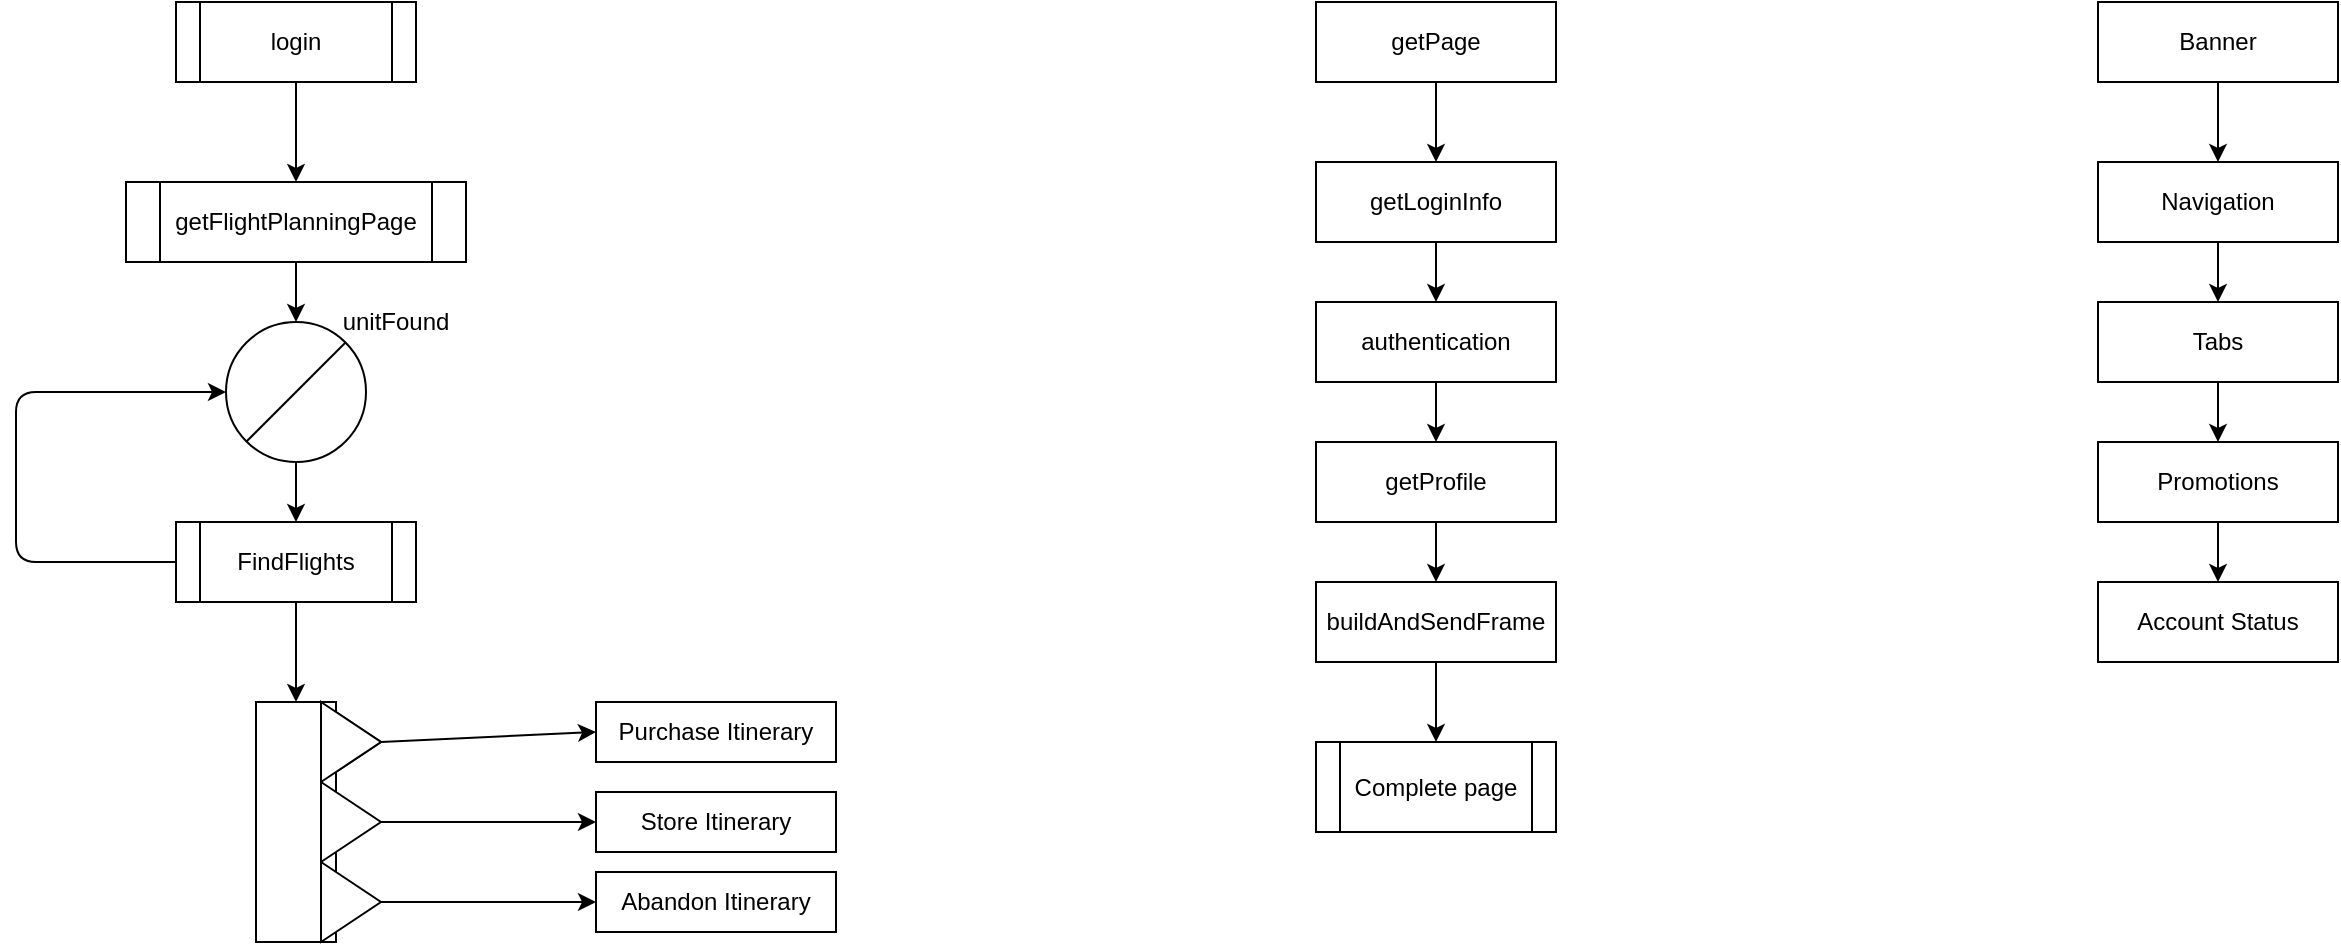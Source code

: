 <mxfile version="13.1.3" type="github">
  <diagram id="MWAZuNQnPdiUvMFmahfH" name="Page-1">
    <mxGraphModel dx="1422" dy="794" grid="1" gridSize="10" guides="1" tooltips="1" connect="1" arrows="1" fold="1" page="1" pageScale="1" pageWidth="827" pageHeight="1169" math="0" shadow="0">
      <root>
        <mxCell id="0" />
        <mxCell id="1" parent="0" />
        <mxCell id="C99Ik20CHEjqes2E2seW-1" value="login" style="shape=process;whiteSpace=wrap;html=1;backgroundOutline=1;" vertex="1" parent="1">
          <mxGeometry x="280" y="120" width="120" height="40" as="geometry" />
        </mxCell>
        <mxCell id="C99Ik20CHEjqes2E2seW-2" value="getFlightPlanningPage" style="shape=process;whiteSpace=wrap;html=1;backgroundOutline=1;" vertex="1" parent="1">
          <mxGeometry x="255" y="210" width="170" height="40" as="geometry" />
        </mxCell>
        <mxCell id="C99Ik20CHEjqes2E2seW-3" value="" style="ellipse;whiteSpace=wrap;html=1;aspect=fixed;" vertex="1" parent="1">
          <mxGeometry x="305" y="280" width="70" height="70" as="geometry" />
        </mxCell>
        <mxCell id="C99Ik20CHEjqes2E2seW-4" value="" style="endArrow=none;html=1;exitX=0;exitY=1;exitDx=0;exitDy=0;entryX=1;entryY=0;entryDx=0;entryDy=0;" edge="1" parent="1" source="C99Ik20CHEjqes2E2seW-3" target="C99Ik20CHEjqes2E2seW-3">
          <mxGeometry width="50" height="50" relative="1" as="geometry">
            <mxPoint x="390" y="430" as="sourcePoint" />
            <mxPoint x="440" y="380" as="targetPoint" />
          </mxGeometry>
        </mxCell>
        <mxCell id="C99Ik20CHEjqes2E2seW-5" value="" style="endArrow=classic;html=1;exitX=0.5;exitY=1;exitDx=0;exitDy=0;entryX=0.5;entryY=0;entryDx=0;entryDy=0;" edge="1" parent="1" source="C99Ik20CHEjqes2E2seW-1" target="C99Ik20CHEjqes2E2seW-2">
          <mxGeometry width="50" height="50" relative="1" as="geometry">
            <mxPoint x="90" y="220" as="sourcePoint" />
            <mxPoint x="140" y="170" as="targetPoint" />
          </mxGeometry>
        </mxCell>
        <mxCell id="C99Ik20CHEjqes2E2seW-6" value="" style="endArrow=classic;html=1;exitX=0.5;exitY=1;exitDx=0;exitDy=0;entryX=0.5;entryY=0;entryDx=0;entryDy=0;" edge="1" parent="1" source="C99Ik20CHEjqes2E2seW-2" target="C99Ik20CHEjqes2E2seW-3">
          <mxGeometry width="50" height="50" relative="1" as="geometry">
            <mxPoint x="140" y="370" as="sourcePoint" />
            <mxPoint x="190" y="320" as="targetPoint" />
          </mxGeometry>
        </mxCell>
        <mxCell id="C99Ik20CHEjqes2E2seW-8" value="" style="triangle;whiteSpace=wrap;html=1;rotation=0;" vertex="1" parent="1">
          <mxGeometry x="352.5" y="470" width="30" height="40" as="geometry" />
        </mxCell>
        <mxCell id="C99Ik20CHEjqes2E2seW-9" value="" style="rounded=0;whiteSpace=wrap;html=1;rotation=90;" vertex="1" parent="1">
          <mxGeometry x="280" y="510" width="120" height="40" as="geometry" />
        </mxCell>
        <mxCell id="C99Ik20CHEjqes2E2seW-11" value="FindFlights" style="shape=process;whiteSpace=wrap;html=1;backgroundOutline=1;" vertex="1" parent="1">
          <mxGeometry x="280" y="380" width="120" height="40" as="geometry" />
        </mxCell>
        <mxCell id="C99Ik20CHEjqes2E2seW-12" value="" style="endArrow=classic;html=1;exitX=0.5;exitY=1;exitDx=0;exitDy=0;entryX=0.5;entryY=0;entryDx=0;entryDy=0;" edge="1" parent="1" source="C99Ik20CHEjqes2E2seW-3" target="C99Ik20CHEjqes2E2seW-11">
          <mxGeometry width="50" height="50" relative="1" as="geometry">
            <mxPoint x="140" y="430" as="sourcePoint" />
            <mxPoint x="190" y="380" as="targetPoint" />
          </mxGeometry>
        </mxCell>
        <mxCell id="C99Ik20CHEjqes2E2seW-13" value="" style="triangle;whiteSpace=wrap;html=1;rotation=0;" vertex="1" parent="1">
          <mxGeometry x="352.5" y="510" width="30" height="40" as="geometry" />
        </mxCell>
        <mxCell id="C99Ik20CHEjqes2E2seW-14" value="" style="triangle;whiteSpace=wrap;html=1;rotation=0;" vertex="1" parent="1">
          <mxGeometry x="352.5" y="470" width="30" height="40" as="geometry" />
        </mxCell>
        <mxCell id="C99Ik20CHEjqes2E2seW-15" value="" style="triangle;whiteSpace=wrap;html=1;rotation=0;" vertex="1" parent="1">
          <mxGeometry x="352.5" y="550" width="30" height="40" as="geometry" />
        </mxCell>
        <mxCell id="C99Ik20CHEjqes2E2seW-16" value="" style="endArrow=classic;html=1;exitX=0.5;exitY=1;exitDx=0;exitDy=0;entryX=0;entryY=0.5;entryDx=0;entryDy=0;" edge="1" parent="1" source="C99Ik20CHEjqes2E2seW-11" target="C99Ik20CHEjqes2E2seW-9">
          <mxGeometry width="50" height="50" relative="1" as="geometry">
            <mxPoint x="190" y="490" as="sourcePoint" />
            <mxPoint x="240" y="440" as="targetPoint" />
          </mxGeometry>
        </mxCell>
        <mxCell id="C99Ik20CHEjqes2E2seW-17" value="" style="endArrow=classic;html=1;exitX=0;exitY=0.5;exitDx=0;exitDy=0;entryX=0;entryY=0.5;entryDx=0;entryDy=0;" edge="1" parent="1" source="C99Ik20CHEjqes2E2seW-11" target="C99Ik20CHEjqes2E2seW-3">
          <mxGeometry width="50" height="50" relative="1" as="geometry">
            <mxPoint x="150" y="350" as="sourcePoint" />
            <mxPoint x="200" y="300" as="targetPoint" />
            <Array as="points">
              <mxPoint x="200" y="400" />
              <mxPoint x="200" y="315" />
            </Array>
          </mxGeometry>
        </mxCell>
        <mxCell id="C99Ik20CHEjqes2E2seW-18" value="unitFound" style="text;html=1;strokeColor=none;fillColor=none;align=center;verticalAlign=middle;whiteSpace=wrap;rounded=0;" vertex="1" parent="1">
          <mxGeometry x="370" y="270" width="40" height="20" as="geometry" />
        </mxCell>
        <mxCell id="C99Ik20CHEjqes2E2seW-20" value="Purchase Itinerary" style="rounded=0;whiteSpace=wrap;html=1;" vertex="1" parent="1">
          <mxGeometry x="490" y="470" width="120" height="30" as="geometry" />
        </mxCell>
        <mxCell id="C99Ik20CHEjqes2E2seW-21" value="Store Itinerary" style="rounded=0;whiteSpace=wrap;html=1;" vertex="1" parent="1">
          <mxGeometry x="490" y="515" width="120" height="30" as="geometry" />
        </mxCell>
        <mxCell id="C99Ik20CHEjqes2E2seW-22" value="Abandon Itinerary" style="rounded=0;whiteSpace=wrap;html=1;" vertex="1" parent="1">
          <mxGeometry x="490" y="555" width="120" height="30" as="geometry" />
        </mxCell>
        <mxCell id="C99Ik20CHEjqes2E2seW-23" value="" style="endArrow=classic;html=1;exitX=1;exitY=0.5;exitDx=0;exitDy=0;entryX=0;entryY=0.5;entryDx=0;entryDy=0;" edge="1" parent="1" source="C99Ik20CHEjqes2E2seW-14" target="C99Ik20CHEjqes2E2seW-20">
          <mxGeometry width="50" height="50" relative="1" as="geometry">
            <mxPoint x="390" y="430" as="sourcePoint" />
            <mxPoint x="440" y="380" as="targetPoint" />
          </mxGeometry>
        </mxCell>
        <mxCell id="C99Ik20CHEjqes2E2seW-24" value="" style="endArrow=classic;html=1;exitX=1;exitY=0.5;exitDx=0;exitDy=0;entryX=0;entryY=0.5;entryDx=0;entryDy=0;" edge="1" parent="1" source="C99Ik20CHEjqes2E2seW-13" target="C99Ik20CHEjqes2E2seW-21">
          <mxGeometry width="50" height="50" relative="1" as="geometry">
            <mxPoint x="460" y="680" as="sourcePoint" />
            <mxPoint x="510" y="630" as="targetPoint" />
          </mxGeometry>
        </mxCell>
        <mxCell id="C99Ik20CHEjqes2E2seW-25" value="" style="endArrow=classic;html=1;exitX=1;exitY=0.5;exitDx=0;exitDy=0;entryX=0;entryY=0.5;entryDx=0;entryDy=0;" edge="1" parent="1" source="C99Ik20CHEjqes2E2seW-15" target="C99Ik20CHEjqes2E2seW-22">
          <mxGeometry width="50" height="50" relative="1" as="geometry">
            <mxPoint x="430" y="650" as="sourcePoint" />
            <mxPoint x="480" y="600" as="targetPoint" />
          </mxGeometry>
        </mxCell>
        <mxCell id="C99Ik20CHEjqes2E2seW-27" value="getPage" style="rounded=0;whiteSpace=wrap;html=1;" vertex="1" parent="1">
          <mxGeometry x="850" y="120" width="120" height="40" as="geometry" />
        </mxCell>
        <mxCell id="C99Ik20CHEjqes2E2seW-28" value="getLoginInfo" style="rounded=0;whiteSpace=wrap;html=1;" vertex="1" parent="1">
          <mxGeometry x="850" y="200" width="120" height="40" as="geometry" />
        </mxCell>
        <mxCell id="C99Ik20CHEjqes2E2seW-29" value="authentication" style="rounded=0;whiteSpace=wrap;html=1;" vertex="1" parent="1">
          <mxGeometry x="850" y="270" width="120" height="40" as="geometry" />
        </mxCell>
        <mxCell id="C99Ik20CHEjqes2E2seW-30" value="getProfile" style="rounded=0;whiteSpace=wrap;html=1;" vertex="1" parent="1">
          <mxGeometry x="850" y="340" width="120" height="40" as="geometry" />
        </mxCell>
        <mxCell id="C99Ik20CHEjqes2E2seW-31" value="buildAndSendFrame" style="rounded=0;whiteSpace=wrap;html=1;" vertex="1" parent="1">
          <mxGeometry x="850" y="410" width="120" height="40" as="geometry" />
        </mxCell>
        <mxCell id="C99Ik20CHEjqes2E2seW-32" value="Complete page" style="shape=process;whiteSpace=wrap;html=1;backgroundOutline=1;" vertex="1" parent="1">
          <mxGeometry x="850" y="490" width="120" height="45" as="geometry" />
        </mxCell>
        <mxCell id="C99Ik20CHEjqes2E2seW-33" value="" style="endArrow=classic;html=1;exitX=0.5;exitY=1;exitDx=0;exitDy=0;entryX=0.5;entryY=0;entryDx=0;entryDy=0;" edge="1" parent="1" source="C99Ik20CHEjqes2E2seW-27" target="C99Ik20CHEjqes2E2seW-28">
          <mxGeometry width="50" height="50" relative="1" as="geometry">
            <mxPoint x="670" y="180" as="sourcePoint" />
            <mxPoint x="720" y="130" as="targetPoint" />
          </mxGeometry>
        </mxCell>
        <mxCell id="C99Ik20CHEjqes2E2seW-34" value="" style="endArrow=classic;html=1;exitX=0.5;exitY=1;exitDx=0;exitDy=0;entryX=0.5;entryY=0;entryDx=0;entryDy=0;" edge="1" parent="1" source="C99Ik20CHEjqes2E2seW-28" target="C99Ik20CHEjqes2E2seW-29">
          <mxGeometry width="50" height="50" relative="1" as="geometry">
            <mxPoint x="700" y="290" as="sourcePoint" />
            <mxPoint x="750" y="240" as="targetPoint" />
          </mxGeometry>
        </mxCell>
        <mxCell id="C99Ik20CHEjqes2E2seW-35" value="" style="endArrow=classic;html=1;exitX=0.5;exitY=1;exitDx=0;exitDy=0;entryX=0.5;entryY=0;entryDx=0;entryDy=0;" edge="1" parent="1" source="C99Ik20CHEjqes2E2seW-29" target="C99Ik20CHEjqes2E2seW-30">
          <mxGeometry width="50" height="50" relative="1" as="geometry">
            <mxPoint x="680" y="290" as="sourcePoint" />
            <mxPoint x="730" y="240" as="targetPoint" />
          </mxGeometry>
        </mxCell>
        <mxCell id="C99Ik20CHEjqes2E2seW-36" value="" style="endArrow=classic;html=1;exitX=0.5;exitY=1;exitDx=0;exitDy=0;entryX=0.5;entryY=0;entryDx=0;entryDy=0;" edge="1" parent="1" source="C99Ik20CHEjqes2E2seW-30" target="C99Ik20CHEjqes2E2seW-31">
          <mxGeometry width="50" height="50" relative="1" as="geometry">
            <mxPoint x="720" y="400" as="sourcePoint" />
            <mxPoint x="770" y="350" as="targetPoint" />
          </mxGeometry>
        </mxCell>
        <mxCell id="C99Ik20CHEjqes2E2seW-37" value="" style="endArrow=classic;html=1;exitX=0.5;exitY=1;exitDx=0;exitDy=0;entryX=0.5;entryY=0;entryDx=0;entryDy=0;" edge="1" parent="1" source="C99Ik20CHEjqes2E2seW-31" target="C99Ik20CHEjqes2E2seW-32">
          <mxGeometry width="50" height="50" relative="1" as="geometry">
            <mxPoint x="740" y="430" as="sourcePoint" />
            <mxPoint x="790" y="380" as="targetPoint" />
          </mxGeometry>
        </mxCell>
        <mxCell id="C99Ik20CHEjqes2E2seW-38" value="Banner" style="rounded=0;whiteSpace=wrap;html=1;" vertex="1" parent="1">
          <mxGeometry x="1241" y="120" width="120" height="40" as="geometry" />
        </mxCell>
        <mxCell id="C99Ik20CHEjqes2E2seW-39" value="Navigation" style="rounded=0;whiteSpace=wrap;html=1;" vertex="1" parent="1">
          <mxGeometry x="1241" y="200" width="120" height="40" as="geometry" />
        </mxCell>
        <mxCell id="C99Ik20CHEjqes2E2seW-40" value="Tabs" style="rounded=0;whiteSpace=wrap;html=1;" vertex="1" parent="1">
          <mxGeometry x="1241" y="270" width="120" height="40" as="geometry" />
        </mxCell>
        <mxCell id="C99Ik20CHEjqes2E2seW-41" value="Promotions" style="rounded=0;whiteSpace=wrap;html=1;" vertex="1" parent="1">
          <mxGeometry x="1241" y="340" width="120" height="40" as="geometry" />
        </mxCell>
        <mxCell id="C99Ik20CHEjqes2E2seW-42" value="Account Status" style="rounded=0;whiteSpace=wrap;html=1;" vertex="1" parent="1">
          <mxGeometry x="1241" y="410" width="120" height="40" as="geometry" />
        </mxCell>
        <mxCell id="C99Ik20CHEjqes2E2seW-43" value="" style="endArrow=classic;html=1;exitX=0.5;exitY=1;exitDx=0;exitDy=0;entryX=0.5;entryY=0;entryDx=0;entryDy=0;" edge="1" parent="1" source="C99Ik20CHEjqes2E2seW-38" target="C99Ik20CHEjqes2E2seW-39">
          <mxGeometry width="50" height="50" relative="1" as="geometry">
            <mxPoint x="1140" y="180" as="sourcePoint" />
            <mxPoint x="1190" y="130" as="targetPoint" />
          </mxGeometry>
        </mxCell>
        <mxCell id="C99Ik20CHEjqes2E2seW-44" value="" style="endArrow=classic;html=1;exitX=0.5;exitY=1;exitDx=0;exitDy=0;entryX=0.5;entryY=0;entryDx=0;entryDy=0;" edge="1" parent="1" source="C99Ik20CHEjqes2E2seW-39" target="C99Ik20CHEjqes2E2seW-40">
          <mxGeometry width="50" height="50" relative="1" as="geometry">
            <mxPoint x="1110" y="260" as="sourcePoint" />
            <mxPoint x="1160" y="210" as="targetPoint" />
          </mxGeometry>
        </mxCell>
        <mxCell id="C99Ik20CHEjqes2E2seW-45" value="" style="endArrow=classic;html=1;exitX=0.5;exitY=1;exitDx=0;exitDy=0;entryX=0.5;entryY=0;entryDx=0;entryDy=0;" edge="1" parent="1" source="C99Ik20CHEjqes2E2seW-40" target="C99Ik20CHEjqes2E2seW-41">
          <mxGeometry width="50" height="50" relative="1" as="geometry">
            <mxPoint x="1090" y="340" as="sourcePoint" />
            <mxPoint x="1140" y="290" as="targetPoint" />
          </mxGeometry>
        </mxCell>
        <mxCell id="C99Ik20CHEjqes2E2seW-46" value="" style="endArrow=classic;html=1;exitX=0.5;exitY=1;exitDx=0;exitDy=0;entryX=0.5;entryY=0;entryDx=0;entryDy=0;" edge="1" parent="1" source="C99Ik20CHEjqes2E2seW-41" target="C99Ik20CHEjqes2E2seW-42">
          <mxGeometry width="50" height="50" relative="1" as="geometry">
            <mxPoint x="1100" y="380" as="sourcePoint" />
            <mxPoint x="1150" y="330" as="targetPoint" />
          </mxGeometry>
        </mxCell>
      </root>
    </mxGraphModel>
  </diagram>
</mxfile>
